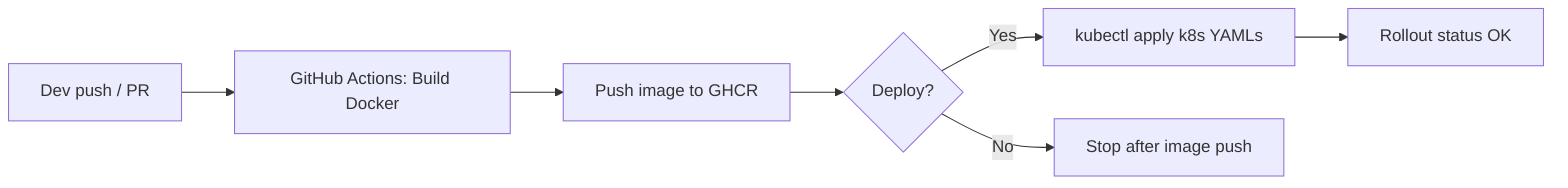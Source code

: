 flowchart LR
A[Dev push / PR] --> B[GitHub Actions: Build Docker]
B --> C[Push image to GHCR]
C --> D{Deploy?}
D -->|Yes| E[kubectl apply k8s YAMLs]
E --> F[Rollout status OK]
D -->|No| G[Stop after image push]